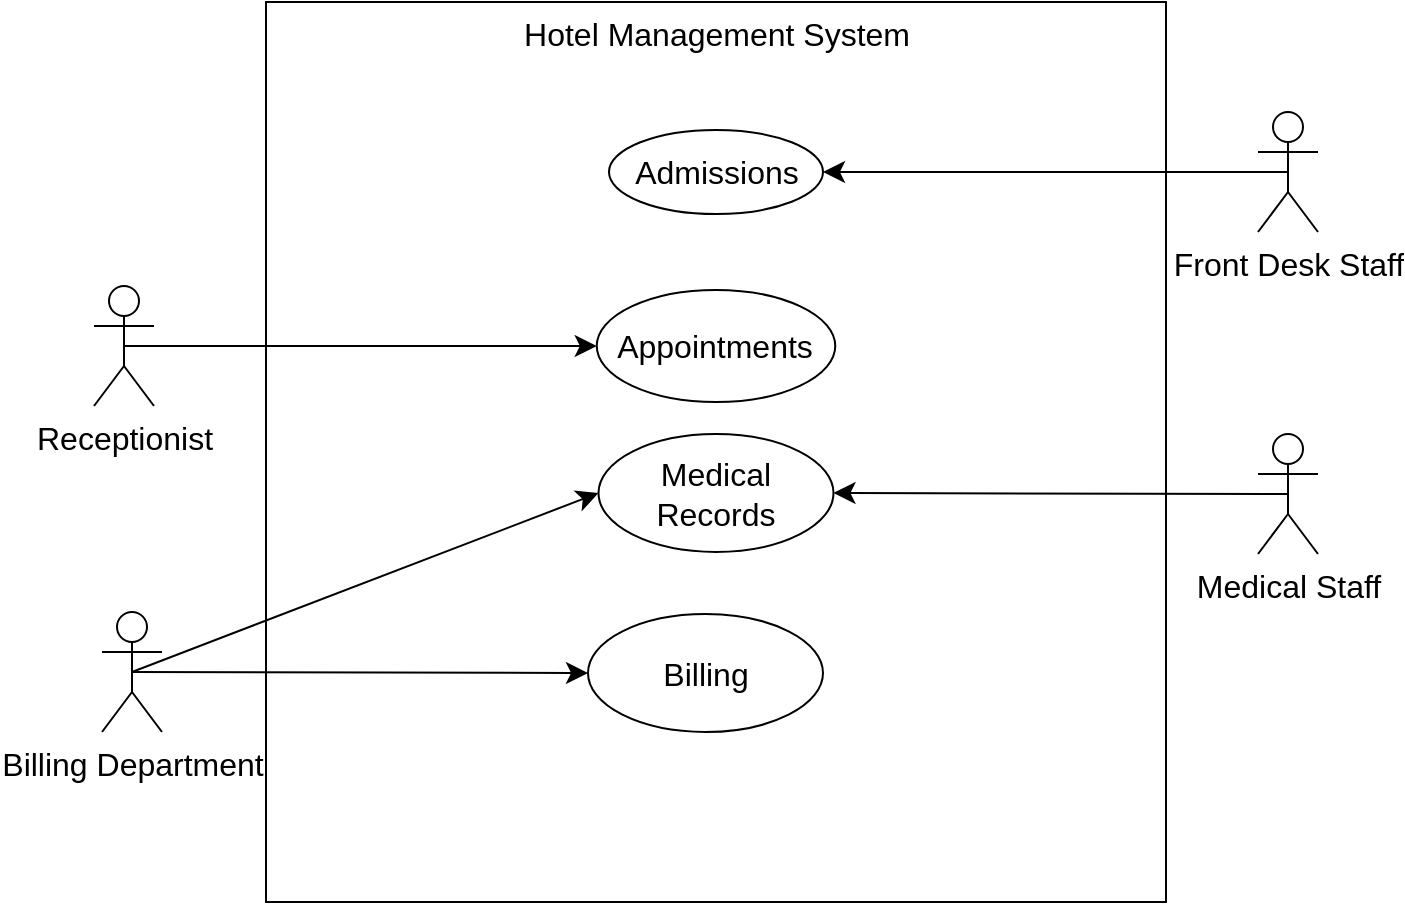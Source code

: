 <mxfile version="21.3.6" type="github">
  <diagram name="Page-1" id="GB1s6uM45wI3Iao5mb-d">
    <mxGraphModel dx="1290" dy="191" grid="0" gridSize="10" guides="1" tooltips="1" connect="1" arrows="1" fold="1" page="0" pageScale="1" pageWidth="850" pageHeight="1100" math="0" shadow="0">
      <root>
        <mxCell id="0" />
        <mxCell id="1" parent="0" />
        <mxCell id="_M6udmbpdaJvZWGWNVab-4" value="" style="whiteSpace=wrap;html=1;aspect=fixed;fontSize=16;" vertex="1" parent="1">
          <mxGeometry x="207" y="641" width="450" height="450" as="geometry" />
        </mxCell>
        <mxCell id="_M6udmbpdaJvZWGWNVab-14" style="edgeStyle=none;curved=1;rounded=0;orthogonalLoop=1;jettySize=auto;html=1;entryX=1;entryY=0.5;entryDx=0;entryDy=0;fontSize=12;startSize=8;endSize=8;exitX=0.5;exitY=0.5;exitDx=0;exitDy=0;exitPerimeter=0;" edge="1" parent="1" source="_M6udmbpdaJvZWGWNVab-22" target="_M6udmbpdaJvZWGWNVab-11">
          <mxGeometry relative="1" as="geometry">
            <mxPoint x="103" y="695" as="sourcePoint" />
          </mxGeometry>
        </mxCell>
        <mxCell id="_M6udmbpdaJvZWGWNVab-15" style="edgeStyle=none;curved=1;rounded=0;orthogonalLoop=1;jettySize=auto;html=1;exitX=0.5;exitY=0.5;exitDx=0;exitDy=0;exitPerimeter=0;entryX=0;entryY=0.5;entryDx=0;entryDy=0;fontSize=12;startSize=8;endSize=8;" edge="1" parent="1" source="_M6udmbpdaJvZWGWNVab-5" target="_M6udmbpdaJvZWGWNVab-12">
          <mxGeometry relative="1" as="geometry" />
        </mxCell>
        <mxCell id="_M6udmbpdaJvZWGWNVab-5" value="Receptionist" style="shape=umlActor;verticalLabelPosition=bottom;verticalAlign=top;html=1;outlineConnect=0;fontSize=16;" vertex="1" parent="1">
          <mxGeometry x="121" y="783" width="30" height="60" as="geometry" />
        </mxCell>
        <mxCell id="_M6udmbpdaJvZWGWNVab-16" style="edgeStyle=none;curved=1;rounded=0;orthogonalLoop=1;jettySize=auto;html=1;exitX=0.5;exitY=0.5;exitDx=0;exitDy=0;exitPerimeter=0;entryX=1;entryY=0.5;entryDx=0;entryDy=0;fontSize=12;startSize=8;endSize=8;" edge="1" parent="1" source="_M6udmbpdaJvZWGWNVab-7" target="_M6udmbpdaJvZWGWNVab-13">
          <mxGeometry relative="1" as="geometry" />
        </mxCell>
        <mxCell id="_M6udmbpdaJvZWGWNVab-7" value="Medical Staff" style="shape=umlActor;verticalLabelPosition=bottom;verticalAlign=top;html=1;outlineConnect=0;fontSize=16;" vertex="1" parent="1">
          <mxGeometry x="703" y="857" width="30" height="60" as="geometry" />
        </mxCell>
        <mxCell id="_M6udmbpdaJvZWGWNVab-10" value="Hotel Management System" style="text;html=1;align=center;verticalAlign=middle;resizable=0;points=[];autosize=1;strokeColor=none;fillColor=none;fontSize=16;" vertex="1" parent="1">
          <mxGeometry x="326.5" y="641" width="211" height="31" as="geometry" />
        </mxCell>
        <mxCell id="_M6udmbpdaJvZWGWNVab-11" value="Admissions" style="ellipse;whiteSpace=wrap;html=1;fontSize=16;" vertex="1" parent="1">
          <mxGeometry x="378.5" y="705" width="107" height="42" as="geometry" />
        </mxCell>
        <mxCell id="_M6udmbpdaJvZWGWNVab-12" value="Appointments" style="ellipse;whiteSpace=wrap;html=1;fontSize=16;" vertex="1" parent="1">
          <mxGeometry x="372.38" y="785" width="119.25" height="56" as="geometry" />
        </mxCell>
        <mxCell id="_M6udmbpdaJvZWGWNVab-13" value="Medical Records" style="ellipse;whiteSpace=wrap;html=1;fontSize=16;" vertex="1" parent="1">
          <mxGeometry x="373.25" y="857" width="117.5" height="59" as="geometry" />
        </mxCell>
        <mxCell id="_M6udmbpdaJvZWGWNVab-19" style="edgeStyle=none;curved=1;rounded=0;orthogonalLoop=1;jettySize=auto;html=1;exitX=0.5;exitY=0.5;exitDx=0;exitDy=0;exitPerimeter=0;entryX=0;entryY=0.5;entryDx=0;entryDy=0;fontSize=12;startSize=8;endSize=8;" edge="1" parent="1" source="_M6udmbpdaJvZWGWNVab-17" target="_M6udmbpdaJvZWGWNVab-13">
          <mxGeometry relative="1" as="geometry" />
        </mxCell>
        <mxCell id="_M6udmbpdaJvZWGWNVab-21" style="edgeStyle=none;curved=1;rounded=0;orthogonalLoop=1;jettySize=auto;html=1;exitX=0.5;exitY=0.5;exitDx=0;exitDy=0;exitPerimeter=0;entryX=0;entryY=0.5;entryDx=0;entryDy=0;fontSize=12;startSize=8;endSize=8;" edge="1" parent="1" source="_M6udmbpdaJvZWGWNVab-17" target="_M6udmbpdaJvZWGWNVab-20">
          <mxGeometry relative="1" as="geometry" />
        </mxCell>
        <mxCell id="_M6udmbpdaJvZWGWNVab-17" value="Billing Department" style="shape=umlActor;verticalLabelPosition=bottom;verticalAlign=top;html=1;outlineConnect=0;fontSize=16;" vertex="1" parent="1">
          <mxGeometry x="125" y="946" width="30" height="60" as="geometry" />
        </mxCell>
        <mxCell id="_M6udmbpdaJvZWGWNVab-20" value="Billing" style="ellipse;whiteSpace=wrap;html=1;fontSize=16;" vertex="1" parent="1">
          <mxGeometry x="368" y="947" width="117.5" height="59" as="geometry" />
        </mxCell>
        <mxCell id="_M6udmbpdaJvZWGWNVab-22" value="Front Desk Staff" style="shape=umlActor;verticalLabelPosition=bottom;verticalAlign=top;html=1;outlineConnect=0;fontSize=16;" vertex="1" parent="1">
          <mxGeometry x="703" y="696" width="30" height="60" as="geometry" />
        </mxCell>
      </root>
    </mxGraphModel>
  </diagram>
</mxfile>
